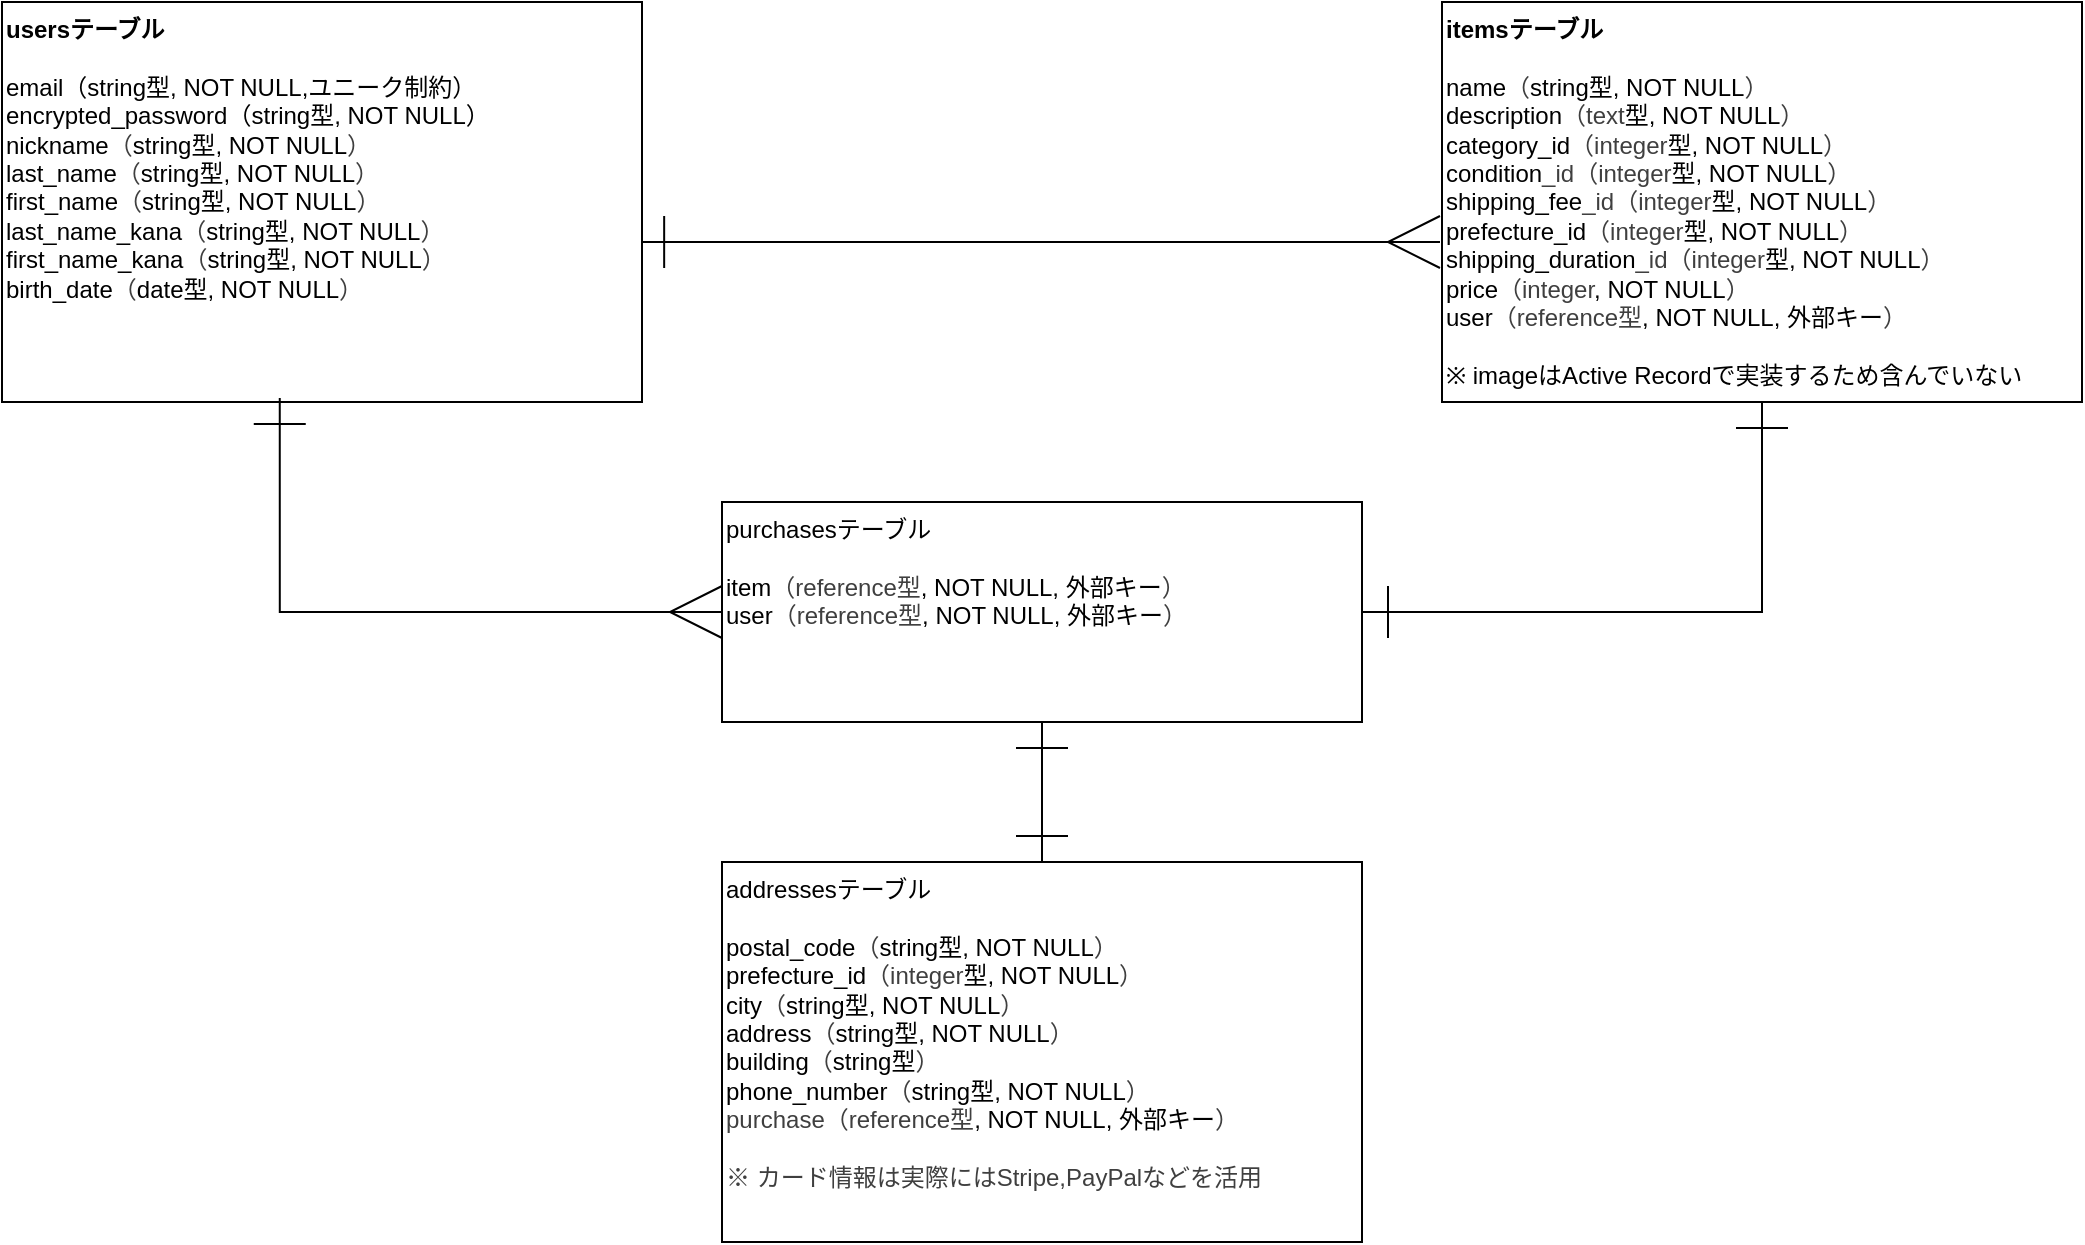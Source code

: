<mxfile>
    <diagram id="ndf0OFtfam6XJyNjCAfz" name="ページ1">
        <mxGraphModel dx="943" dy="1139" grid="1" gridSize="10" guides="1" tooltips="1" connect="1" arrows="1" fold="1" page="1" pageScale="1" pageWidth="827" pageHeight="1169" math="0" shadow="0">
            <root>
                <mxCell id="0"/>
                <mxCell id="1" parent="0"/>
                <mxCell id="18" style="edgeStyle=none;html=1;exitX=0.994;exitY=0.6;exitDx=0;exitDy=0;rounded=0;curved=0;startArrow=ERone;startFill=0;endArrow=ERmany;endFill=0;strokeWidth=1;exitPerimeter=0;endSize=24;startSize=24;" parent="1" source="2" edge="1">
                    <mxGeometry relative="1" as="geometry">
                        <mxPoint x="360" y="310" as="sourcePoint"/>
                        <mxPoint x="759" y="320" as="targetPoint"/>
                    </mxGeometry>
                </mxCell>
                <mxCell id="2" value="&lt;b&gt;usersテーブル&lt;br&gt;&lt;/b&gt;&lt;br&gt;    email（string型, NOT NULL,ユニーク制約）&lt;div&gt;encrypted_password（&lt;span style=&quot;color: rgb(0, 0, 0); background-color: transparent;&quot;&gt;string型, NOT NULL&lt;/span&gt;&lt;span style=&quot;background-color: transparent;&quot;&gt;）&lt;/span&gt;&lt;/div&gt;&lt;div&gt;nickname&lt;span style=&quot;background-color: transparent; color: rgb(63, 63, 63);&quot;&gt;（&lt;/span&gt;&lt;span style=&quot;background-color: transparent; color: rgb(0, 0, 0);&quot;&gt;string型, NOT NULL&lt;/span&gt;&lt;span style=&quot;background-color: transparent; color: rgb(63, 63, 63);&quot;&gt;）&lt;/span&gt;&lt;/div&gt;&lt;div&gt;last_name&lt;span style=&quot;background-color: transparent; color: rgb(63, 63, 63);&quot;&gt;（&lt;/span&gt;&lt;span style=&quot;background-color: transparent; color: rgb(0, 0, 0);&quot;&gt;string型, NOT NULL&lt;/span&gt;&lt;span style=&quot;background-color: transparent; color: rgb(63, 63, 63);&quot;&gt;）&lt;/span&gt;&lt;/div&gt;&lt;div&gt;first_name&lt;span style=&quot;background-color: transparent; color: rgb(63, 63, 63);&quot;&gt;（&lt;/span&gt;&lt;span style=&quot;background-color: transparent; color: rgb(0, 0, 0);&quot;&gt;string型, NOT NULL&lt;/span&gt;&lt;span style=&quot;background-color: transparent; color: rgb(63, 63, 63);&quot;&gt;）&lt;/span&gt;&lt;/div&gt;&lt;div&gt;last_name_kana&lt;span style=&quot;background-color: transparent; color: rgb(63, 63, 63);&quot;&gt;（&lt;/span&gt;&lt;span style=&quot;background-color: transparent; color: rgb(0, 0, 0);&quot;&gt;string型, NOT NULL&lt;/span&gt;&lt;span style=&quot;background-color: transparent; color: rgb(63, 63, 63);&quot;&gt;）&lt;/span&gt;&lt;/div&gt;&lt;div&gt;first_name_kana&lt;span style=&quot;background-color: transparent; color: rgb(63, 63, 63);&quot;&gt;（&lt;/span&gt;&lt;span style=&quot;background-color: transparent; color: rgb(0, 0, 0);&quot;&gt;string型, NOT NULL&lt;/span&gt;&lt;span style=&quot;background-color: transparent; color: rgb(63, 63, 63);&quot;&gt;）&lt;/span&gt;&lt;/div&gt;&lt;div&gt;birth_date&lt;span style=&quot;background-color: transparent; color: rgb(63, 63, 63);&quot;&gt;（&lt;/span&gt;&lt;span style=&quot;background-color: transparent;&quot;&gt;&lt;font color=&quot;#000000&quot;&gt;date型, NOT NULL&lt;/font&gt;&lt;/span&gt;&lt;span style=&quot;background-color: transparent; color: rgb(63, 63, 63);&quot;&gt;）&lt;/span&gt;&lt;/div&gt;" style="rounded=0;whiteSpace=wrap;html=1;align=left;verticalAlign=top;" parent="1" vertex="1">
                    <mxGeometry x="40" y="200" width="320" height="200" as="geometry"/>
                </mxCell>
                <mxCell id="20" style="edgeStyle=orthogonalEdgeStyle;html=1;exitX=0.5;exitY=1;exitDx=0;exitDy=0;rounded=0;curved=0;endArrow=ERone;endFill=0;startArrow=ERone;startFill=0;endSize=24;startSize=24;entryX=1;entryY=0.5;entryDx=0;entryDy=0;" parent="1" source="16" target="17" edge="1">
                    <mxGeometry relative="1" as="geometry"/>
                </mxCell>
                <mxCell id="16" value="&lt;b&gt;itemsテーブル&lt;/b&gt;&lt;br&gt;&lt;br&gt;   name&lt;span style=&quot;background-color: transparent; color: rgb(63, 63, 63);&quot;&gt;（&lt;/span&gt;&lt;span style=&quot;background-color: transparent; color: rgb(0, 0, 0);&quot;&gt;string型, NOT NULL&lt;/span&gt;&lt;span style=&quot;background-color: transparent; color: rgb(63, 63, 63);&quot;&gt;）&lt;/span&gt;&lt;div&gt;description&lt;span style=&quot;background-color: transparent; color: rgb(63, 63, 63);&quot;&gt;（text&lt;/span&gt;&lt;span style=&quot;background-color: transparent; color: rgb(0, 0, 0);&quot;&gt;型, NOT NULL&lt;/span&gt;&lt;span style=&quot;background-color: transparent; color: rgb(63, 63, 63);&quot;&gt;）&lt;/span&gt;&lt;/div&gt;&lt;div&gt;category_id&lt;span style=&quot;background-color: transparent; color: rgb(63, 63, 63);&quot;&gt;（integer&lt;/span&gt;&lt;span style=&quot;background-color: transparent; color: rgb(0, 0, 0);&quot;&gt;型, NOT NULL&lt;/span&gt;&lt;span style=&quot;background-color: transparent; color: rgb(63, 63, 63);&quot;&gt;）&lt;/span&gt;&lt;/div&gt;&lt;div&gt;condition&lt;span style=&quot;background-color: transparent; color: rgb(0, 0, 0);&quot;&gt;&lt;span style=&quot;color: rgb(63, 63, 63);&quot;&gt;_id&lt;/span&gt;&lt;span style=&quot;background-color: transparent; color: rgb(63, 63, 63);&quot;&gt;（integer&lt;/span&gt;型, NOT NULL&lt;/span&gt;&lt;span style=&quot;background-color: transparent; color: rgb(63, 63, 63);&quot;&gt;）&lt;/span&gt;&lt;/div&gt;&lt;div&gt;shipping_fee&lt;span style=&quot;background-color: transparent; color: rgb(0, 0, 0);&quot;&gt;&lt;span style=&quot;color: rgb(63, 63, 63);&quot;&gt;_id&lt;/span&gt;&lt;span style=&quot;background-color: transparent; color: rgb(63, 63, 63);&quot;&gt;（integer&lt;/span&gt;型, NOT NULL&lt;/span&gt;&lt;span style=&quot;background-color: transparent; color: rgb(63, 63, 63);&quot;&gt;）&lt;/span&gt;&lt;/div&gt;&lt;div&gt;&lt;span style=&quot;background-color: transparent; color: rgb(0, 0, 0);&quot;&gt;prefecture_id&lt;/span&gt;&lt;span style=&quot;background-color: transparent; color: rgb(63, 63, 63);&quot;&gt;（integer&lt;/span&gt;&lt;span style=&quot;background-color: transparent; color: rgb(0, 0, 0);&quot;&gt;型, NOT NULL&lt;/span&gt;&lt;span style=&quot;background-color: transparent; color: rgb(63, 63, 63);&quot;&gt;）&lt;/span&gt;&lt;span style=&quot;background-color: transparent;&quot;&gt;shipping_duration&lt;/span&gt;&lt;span style=&quot;background-color: transparent; color: rgb(0, 0, 0);&quot;&gt;&lt;span style=&quot;color: rgb(63, 63, 63);&quot;&gt;_id&lt;/span&gt;&lt;span style=&quot;background-color: transparent; color: rgb(63, 63, 63);&quot;&gt;（integer&lt;/span&gt;型, NOT NULL&lt;/span&gt;&lt;span style=&quot;background-color: transparent; color: rgb(63, 63, 63);&quot;&gt;）&lt;/span&gt;&lt;/div&gt;&lt;div&gt;price&lt;span style=&quot;background-color: transparent; color: rgb(63, 63, 63);&quot;&gt;（integer&lt;/span&gt;&lt;span style=&quot;background-color: transparent; color: rgb(0, 0, 0);&quot;&gt;, NOT NULL&lt;/span&gt;&lt;span style=&quot;background-color: transparent; color: rgb(63, 63, 63);&quot;&gt;）&lt;/span&gt;&lt;/div&gt;&lt;div&gt;user&lt;span style=&quot;color: rgb(63, 63, 63); background-color: transparent;&quot;&gt;（reference型&lt;/span&gt;&lt;span style=&quot;color: rgb(0, 0, 0); background-color: transparent;&quot;&gt;, NOT NULL, 外部キー&lt;/span&gt;&lt;span style=&quot;color: rgb(63, 63, 63); background-color: transparent;&quot;&gt;）&lt;/span&gt;&lt;br&gt;&lt;br&gt;※ imageはActive Recordで実装するため含んでいない&lt;/div&gt;" style="rounded=0;whiteSpace=wrap;html=1;align=left;verticalAlign=top;horizontal=1;" parent="1" vertex="1">
                    <mxGeometry x="760" y="200" width="320" height="200" as="geometry"/>
                </mxCell>
                <mxCell id="22" style="edgeStyle=orthogonalEdgeStyle;html=1;exitX=0;exitY=0.5;exitDx=0;exitDy=0;entryX=0.434;entryY=0.99;entryDx=0;entryDy=0;entryPerimeter=0;rounded=0;curved=0;endArrow=ERone;endFill=0;startArrow=ERmany;startFill=0;endSize=24;startSize=24;" parent="1" source="17" target="2" edge="1">
                    <mxGeometry relative="1" as="geometry"/>
                </mxCell>
                <mxCell id="17" value="purchasesテーブル&lt;br&gt;&lt;br&gt;&lt;div&gt;&lt;span style=&quot;background-color: transparent;&quot;&gt;item&lt;/span&gt;&lt;span style=&quot;background-color: transparent; color: rgb(63, 63, 63);&quot;&gt;（reference型&lt;/span&gt;&lt;span style=&quot;background-color: transparent; color: rgb(0, 0, 0);&quot;&gt;, NOT NULL, 外部キー&lt;/span&gt;&lt;span style=&quot;background-color: transparent; color: rgb(63, 63, 63);&quot;&gt;）&lt;/span&gt;&lt;div&gt;user&lt;span style=&quot;background-color: transparent; color: rgb(63, 63, 63);&quot;&gt;（reference型&lt;/span&gt;&lt;span style=&quot;background-color: transparent; color: rgb(0, 0, 0);&quot;&gt;, NOT NULL, 外部キー&lt;/span&gt;&lt;span style=&quot;background-color: transparent; color: rgb(63, 63, 63);&quot;&gt;）&lt;/span&gt;&lt;/div&gt;&lt;/div&gt;" style="rounded=0;whiteSpace=wrap;html=1;align=left;verticalAlign=top;" parent="1" vertex="1">
                    <mxGeometry x="400" y="450" width="320" height="110" as="geometry"/>
                </mxCell>
                <mxCell id="23" value="addressesテーブル&lt;br&gt;&lt;br&gt;postal_code&lt;span style=&quot;color: rgb(63, 63, 63);&quot;&gt;（&lt;/span&gt;&lt;span style=&quot;background-color: transparent; color: rgb(0, 0, 0);&quot;&gt;string型, NOT NULL&lt;/span&gt;&lt;span style=&quot;color: rgb(63, 63, 63); background-color: transparent;&quot;&gt;）&lt;/span&gt;&lt;br&gt;prefecture_id&lt;span style=&quot;color: rgb(63, 63, 63);&quot;&gt;（integer&lt;/span&gt;&lt;span style=&quot;background-color: transparent; color: rgb(0, 0, 0);&quot;&gt;型, NOT NULL&lt;/span&gt;&lt;span style=&quot;color: rgb(63, 63, 63); background-color: transparent;&quot;&gt;）&lt;/span&gt;&lt;br&gt;city&lt;span style=&quot;color: rgb(63, 63, 63);&quot;&gt;（&lt;/span&gt;&lt;span style=&quot;background-color: transparent; color: rgb(0, 0, 0);&quot;&gt;string型, NOT NULL&lt;/span&gt;&lt;span style=&quot;color: rgb(63, 63, 63); background-color: transparent;&quot;&gt;）&lt;/span&gt;&lt;br&gt;address&lt;span style=&quot;color: rgb(63, 63, 63);&quot;&gt;（&lt;/span&gt;&lt;span style=&quot;background-color: transparent; color: rgb(0, 0, 0);&quot;&gt;string型, NOT NULL&lt;/span&gt;&lt;span style=&quot;color: rgb(63, 63, 63); background-color: transparent;&quot;&gt;）&lt;/span&gt;&lt;br&gt;building&lt;span style=&quot;color: rgb(63, 63, 63);&quot;&gt;（&lt;/span&gt;&lt;span style=&quot;background-color: transparent; color: rgb(0, 0, 0);&quot;&gt;string型&lt;/span&gt;&lt;span style=&quot;color: rgb(63, 63, 63); background-color: transparent;&quot;&gt;）&lt;/span&gt;&lt;br&gt;phone_number&lt;span style=&quot;color: rgb(63, 63, 63);&quot;&gt;（&lt;/span&gt;&lt;span style=&quot;background-color: transparent; color: rgb(0, 0, 0);&quot;&gt;string型, NOT NULL&lt;/span&gt;&lt;span style=&quot;color: rgb(63, 63, 63); background-color: transparent;&quot;&gt;）&lt;/span&gt;&lt;div&gt;&lt;span style=&quot;background-color: transparent; color: rgb(63, 63, 63);&quot;&gt;purchase（reference型&lt;/span&gt;&lt;span style=&quot;background-color: transparent; color: rgb(0, 0, 0);&quot;&gt;, NOT NULL, 外部キー&lt;/span&gt;&lt;span style=&quot;background-color: transparent; color: rgb(63, 63, 63);&quot;&gt;）&lt;/span&gt;&lt;/div&gt;&lt;div&gt;&lt;div&gt;&lt;div&gt; &lt;div&gt;&lt;span style=&quot;background-color: transparent; color: rgb(63, 63, 63);&quot;&gt;&lt;br&gt;&lt;/span&gt;&lt;/div&gt;&lt;div&gt;&lt;span style=&quot;background-color: transparent; color: rgb(63, 63, 63);&quot;&gt;&lt;span style=&quot;color: rgb(63, 63, 63);&quot;&gt;※ カード情報は実際にはStripe,PayPalなどを活用&lt;/span&gt;&lt;/span&gt;&lt;/div&gt;&lt;/div&gt;&lt;/div&gt;&lt;/div&gt;" style="rounded=0;whiteSpace=wrap;html=1;align=left;verticalAlign=top;" vertex="1" parent="1">
                    <mxGeometry x="400" y="630" width="320" height="190" as="geometry"/>
                </mxCell>
                <mxCell id="24" style="edgeStyle=orthogonalEdgeStyle;html=1;exitX=0.5;exitY=1;exitDx=0;exitDy=0;rounded=0;curved=0;endArrow=ERone;endFill=0;startArrow=ERone;startFill=0;endSize=24;startSize=24;entryX=0.5;entryY=0;entryDx=0;entryDy=0;" edge="1" parent="1" source="17" target="23">
                    <mxGeometry relative="1" as="geometry">
                        <mxPoint x="920" y="570" as="sourcePoint"/>
                        <mxPoint x="720" y="705" as="targetPoint"/>
                    </mxGeometry>
                </mxCell>
            </root>
        </mxGraphModel>
    </diagram>
</mxfile>